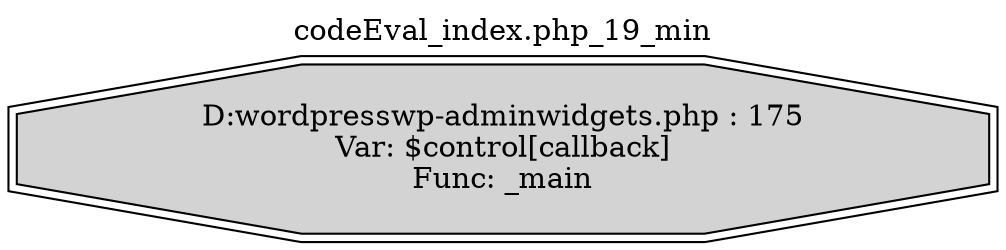 digraph cfg {
  label="codeEval_index.php_19_min";
  labelloc=t;
  n1 [shape=doubleoctagon, label="D:\wordpress\wp-admin\widgets.php : 175\nVar: $control[callback]\nFunc: _main\n",style=filled];
}
